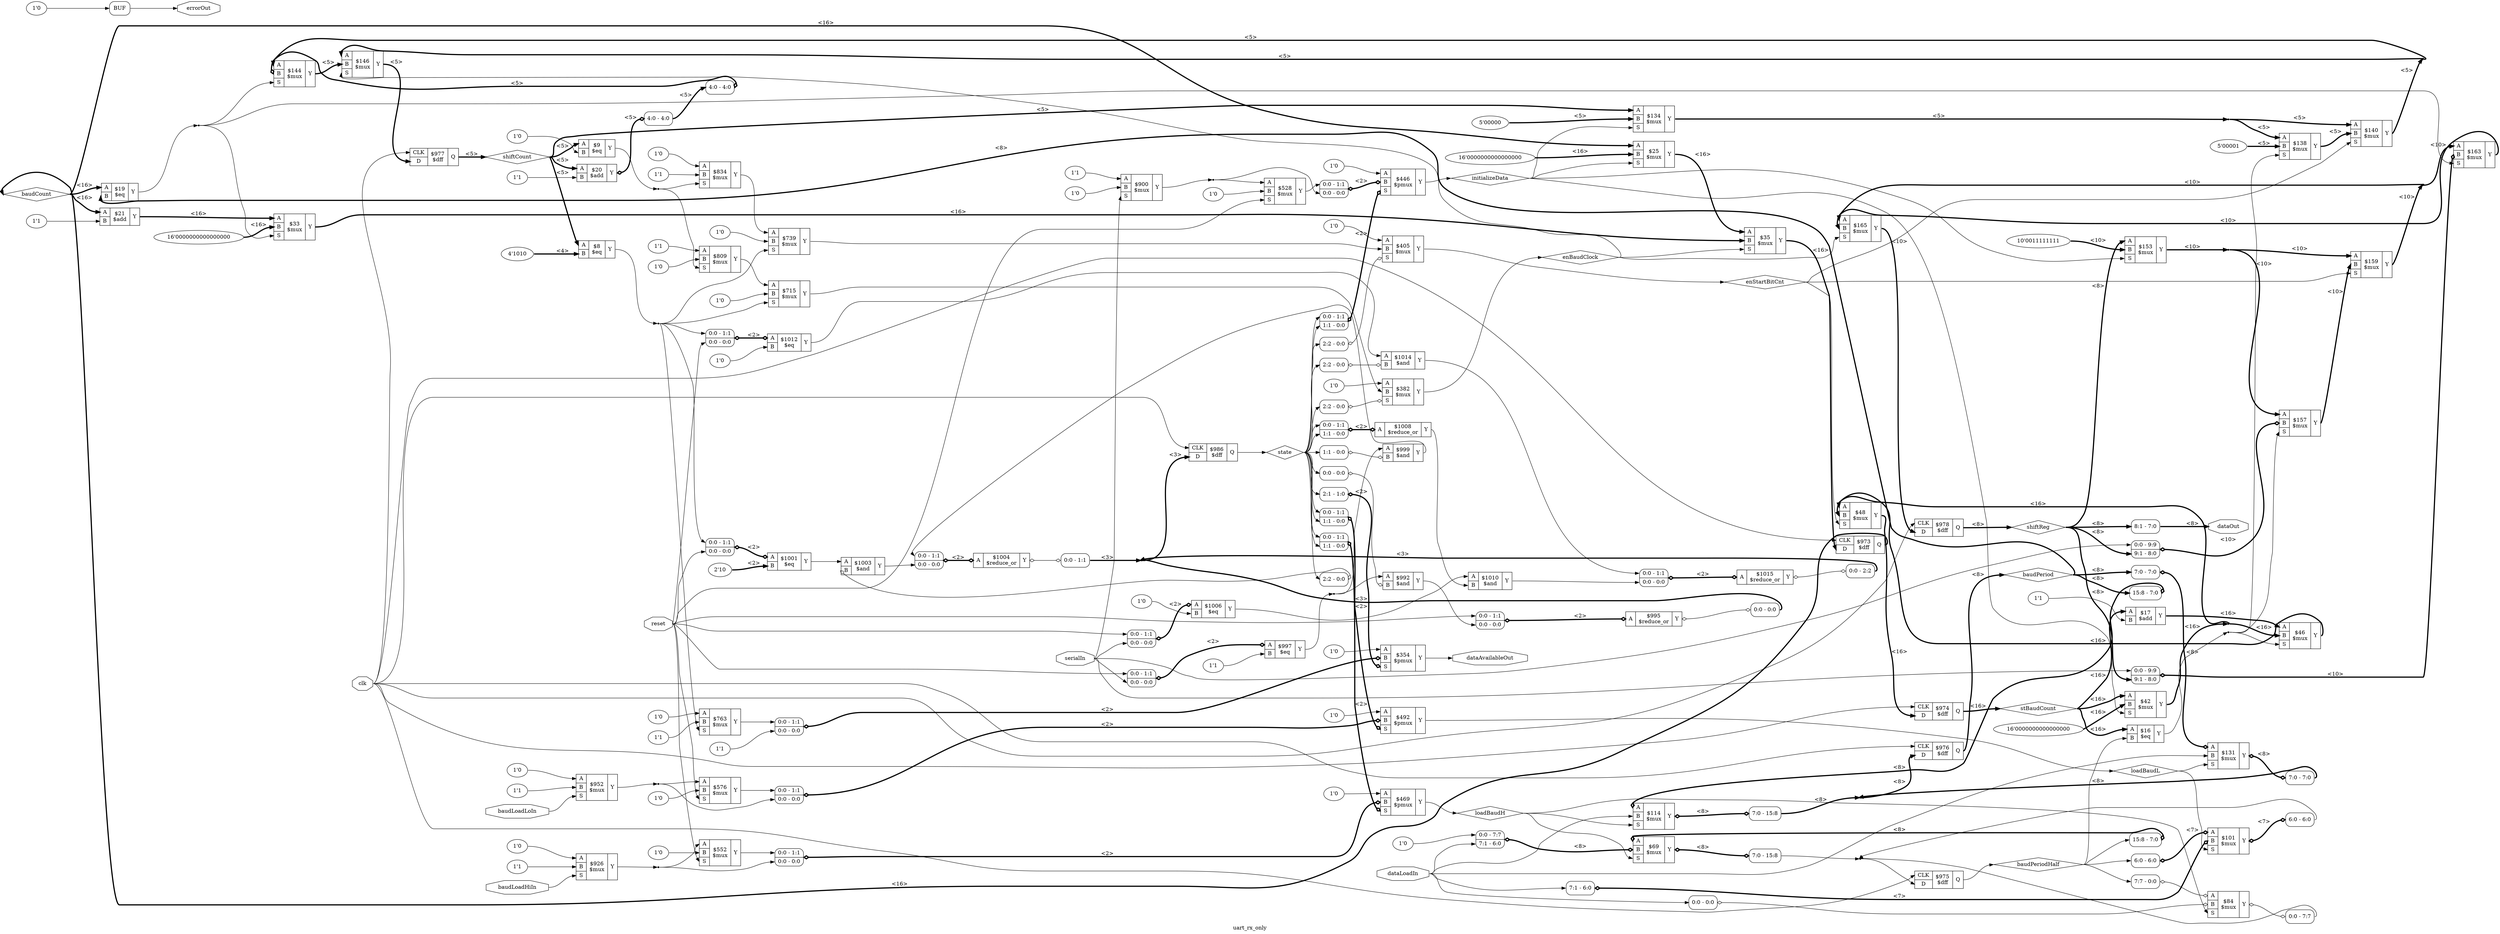 digraph "uart_rx_only" {
label="uart_rx_only";
rankdir="LR";
remincross=true;
n49 [ shape=diamond, label="baudCount", color="black", fontcolor="black" ];
n50 [ shape=octagon, label="baudLoadHiIn", color="black", fontcolor="black" ];
n51 [ shape=octagon, label="baudLoadLoIn", color="black", fontcolor="black" ];
n52 [ shape=diamond, label="baudPeriod", color="black", fontcolor="black" ];
n53 [ shape=diamond, label="baudPeriodHalf", color="black", fontcolor="black" ];
n54 [ shape=octagon, label="clk", color="black", fontcolor="black" ];
n55 [ shape=octagon, label="dataAvailableOut", color="black", fontcolor="black" ];
n56 [ shape=octagon, label="dataLoadIn", color="black", fontcolor="black" ];
n57 [ shape=octagon, label="dataOut", color="black", fontcolor="black" ];
n58 [ shape=diamond, label="enBaudClock", color="black", fontcolor="black" ];
n59 [ shape=diamond, label="enStartBitCnt", color="black", fontcolor="black" ];
n60 [ shape=octagon, label="errorOut", color="black", fontcolor="black" ];
n61 [ shape=diamond, label="initializeData", color="black", fontcolor="black" ];
n62 [ shape=diamond, label="loadBaudH", color="black", fontcolor="black" ];
n63 [ shape=diamond, label="loadBaudL", color="black", fontcolor="black" ];
n64 [ shape=octagon, label="reset", color="black", fontcolor="black" ];
n65 [ shape=octagon, label="serialIn", color="black", fontcolor="black" ];
n66 [ shape=diamond, label="shiftCount", color="black", fontcolor="black" ];
n67 [ shape=diamond, label="shiftReg", color="black", fontcolor="black" ];
n68 [ shape=diamond, label="stBaudCount", color="black", fontcolor="black" ];
n69 [ shape=diamond, label="state", color="black", fontcolor="black" ];
v0 [ label="1'1" ];
c73 [ shape=record, label="{{<p70> A|<p71> B}|$17\n$add|{<p72> Y}}" ];
v1 [ label="1'1" ];
c74 [ shape=record, label="{{<p70> A|<p71> B}|$20\n$add|{<p72> Y}}" ];
x2 [ shape=record, style=rounded, label="<s0> 4:0 - 4:0 " ];
c74:p72:e -> x2:w [arrowhead=odiamond, arrowtail=odiamond, dir=both, color="black", style="setlinewidth(3)", label="<5>"];
v3 [ label="1'1" ];
c75 [ shape=record, label="{{<p70> A|<p71> B}|$21\n$add|{<p72> Y}}" ];
c76 [ shape=record, label="{{<p70> A}|$1008\n$reduce_or|{<p72> Y}}" ];
x4 [ shape=record, style=rounded, label="<s1> 0:0 - 1:1 |<s0> 1:1 - 0:0 " ];
x4:e -> c76:p70:w [arrowhead=odiamond, arrowtail=odiamond, dir=both, color="black", style="setlinewidth(3)", label="<2>"];
c77 [ shape=record, label="{{<p70> A|<p71> B}|$1003\n$and|{<p72> Y}}" ];
x5 [ shape=record, style=rounded, label="<s0> 2:2 - 0:0 " ];
x5:e -> c77:p71:w [arrowhead=odiamond, arrowtail=odiamond, dir=both, color="black", label=""];
c78 [ shape=record, label="{{<p70> A|<p71> B}|$1010\n$and|{<p72> Y}}" ];
c79 [ shape=record, label="{{<p70> A|<p71> B}|$1014\n$and|{<p72> Y}}" ];
x6 [ shape=record, style=rounded, label="<s0> 2:2 - 0:0 " ];
x6:e -> c79:p71:w [arrowhead=odiamond, arrowtail=odiamond, dir=both, color="black", label=""];
c80 [ shape=record, label="{{<p70> A|<p71> B}|$992\n$and|{<p72> Y}}" ];
x7 [ shape=record, style=rounded, label="<s0> 0:0 - 0:0 " ];
x7:e -> c80:p71:w [arrowhead=odiamond, arrowtail=odiamond, dir=both, color="black", label=""];
c81 [ shape=record, label="{{<p70> A|<p71> B}|$999\n$and|{<p72> Y}}" ];
x8 [ shape=record, style=rounded, label="<s0> 1:1 - 0:0 " ];
x8:e -> c81:p71:w [arrowhead=odiamond, arrowtail=odiamond, dir=both, color="black", label=""];
c82 [ shape=record, label="{{<p70> A}|$1004\n$reduce_or|{<p72> Y}}" ];
x9 [ shape=record, style=rounded, label="<s1> 0:0 - 1:1 |<s0> 0:0 - 0:0 " ];
x9:e -> c82:p70:w [arrowhead=odiamond, arrowtail=odiamond, dir=both, color="black", style="setlinewidth(3)", label="<2>"];
x10 [ shape=record, style=rounded, label="<s0> 0:0 - 1:1 " ];
c82:p72:e -> x10:w [arrowhead=odiamond, arrowtail=odiamond, dir=both, color="black", label=""];
c83 [ shape=record, label="{{<p70> A}|$1015\n$reduce_or|{<p72> Y}}" ];
x11 [ shape=record, style=rounded, label="<s1> 0:0 - 1:1 |<s0> 0:0 - 0:0 " ];
x11:e -> c83:p70:w [arrowhead=odiamond, arrowtail=odiamond, dir=both, color="black", style="setlinewidth(3)", label="<2>"];
x12 [ shape=record, style=rounded, label="<s0> 0:0 - 2:2 " ];
c83:p72:e -> x12:w [arrowhead=odiamond, arrowtail=odiamond, dir=both, color="black", label=""];
c84 [ shape=record, label="{{<p70> A}|$995\n$reduce_or|{<p72> Y}}" ];
x13 [ shape=record, style=rounded, label="<s1> 0:0 - 1:1 |<s0> 0:0 - 0:0 " ];
x13:e -> c84:p70:w [arrowhead=odiamond, arrowtail=odiamond, dir=both, color="black", style="setlinewidth(3)", label="<2>"];
x14 [ shape=record, style=rounded, label="<s0> 0:0 - 0:0 " ];
c84:p72:e -> x14:w [arrowhead=odiamond, arrowtail=odiamond, dir=both, color="black", label=""];
c88 [ shape=record, label="{{<p85> CLK|<p86> D}|$986\n$dff|{<p87> Q}}" ];
v16 [ label="2'10" ];
c89 [ shape=record, label="{{<p70> A|<p71> B}|$1001\n$eq|{<p72> Y}}" ];
x15 [ shape=record, style=rounded, label="<s1> 0:0 - 1:1 |<s0> 0:0 - 0:0 " ];
x15:e -> c89:p70:w [arrowhead=odiamond, arrowtail=odiamond, dir=both, color="black", style="setlinewidth(3)", label="<2>"];
v18 [ label="1'0" ];
c90 [ shape=record, label="{{<p70> A|<p71> B}|$1006\n$eq|{<p72> Y}}" ];
x17 [ shape=record, style=rounded, label="<s1> 0:0 - 1:1 |<s0> 0:0 - 0:0 " ];
x17:e -> c90:p70:w [arrowhead=odiamond, arrowtail=odiamond, dir=both, color="black", style="setlinewidth(3)", label="<2>"];
v20 [ label="1'0" ];
c91 [ shape=record, label="{{<p70> A|<p71> B}|$1012\n$eq|{<p72> Y}}" ];
x19 [ shape=record, style=rounded, label="<s1> 0:0 - 1:1 |<s0> 0:0 - 0:0 " ];
x19:e -> c91:p70:w [arrowhead=odiamond, arrowtail=odiamond, dir=both, color="black", style="setlinewidth(3)", label="<2>"];
v22 [ label="1'1" ];
c92 [ shape=record, label="{{<p70> A|<p71> B}|$997\n$eq|{<p72> Y}}" ];
x21 [ shape=record, style=rounded, label="<s1> 0:0 - 1:1 |<s0> 0:0 - 0:0 " ];
x21:e -> c92:p70:w [arrowhead=odiamond, arrowtail=odiamond, dir=both, color="black", style="setlinewidth(3)", label="<2>"];
c93 [ shape=record, label="{{<p70> A|<p71> B}|$16\n$eq|{<p72> Y}}" ];
c94 [ shape=record, label="{{<p70> A|<p71> B}|$19\n$eq|{<p72> Y}}" ];
v23 [ label="4'1010" ];
c95 [ shape=record, label="{{<p70> A|<p71> B}|$8\n$eq|{<p72> Y}}" ];
v24 [ label="1'0" ];
c96 [ shape=record, label="{{<p70> A|<p71> B}|$9\n$eq|{<p72> Y}}" ];
c97 [ shape=record, label="{{<p85> CLK|<p86> D}|$973\n$dff|{<p87> Q}}" ];
c98 [ shape=record, label="{{<p85> CLK|<p86> D}|$974\n$dff|{<p87> Q}}" ];
c99 [ shape=record, label="{{<p85> CLK|<p86> D}|$975\n$dff|{<p87> Q}}" ];
c100 [ shape=record, label="{{<p85> CLK|<p86> D}|$976\n$dff|{<p87> Q}}" ];
c101 [ shape=record, label="{{<p85> CLK|<p86> D}|$977\n$dff|{<p87> Q}}" ];
c102 [ shape=record, label="{{<p85> CLK|<p86> D}|$978\n$dff|{<p87> Q}}" ];
c104 [ shape=record, label="{{<p70> A|<p71> B|<p103> S}|$101\n$mux|{<p72> Y}}" ];
x25 [ shape=record, style=rounded, label="<s0> 6:0 - 6:0 " ];
x25:e -> c104:p70:w [arrowhead=odiamond, arrowtail=odiamond, dir=both, color="black", style="setlinewidth(3)", label="<7>"];
x26 [ shape=record, style=rounded, label="<s0> 7:1 - 6:0 " ];
x26:e -> c104:p71:w [arrowhead=odiamond, arrowtail=odiamond, dir=both, color="black", style="setlinewidth(3)", label="<7>"];
x27 [ shape=record, style=rounded, label="<s0> 6:0 - 6:0 " ];
c104:p72:e -> x27:w [arrowhead=odiamond, arrowtail=odiamond, dir=both, color="black", style="setlinewidth(3)", label="<7>"];
c105 [ shape=record, label="{{<p70> A|<p71> B|<p103> S}|$114\n$mux|{<p72> Y}}" ];
x28 [ shape=record, style=rounded, label="<s0> 15:8 - 7:0 " ];
x28:e -> c105:p70:w [arrowhead=odiamond, arrowtail=odiamond, dir=both, color="black", style="setlinewidth(3)", label="<8>"];
x29 [ shape=record, style=rounded, label="<s0> 7:0 - 15:8 " ];
c105:p72:e -> x29:w [arrowhead=odiamond, arrowtail=odiamond, dir=both, color="black", style="setlinewidth(3)", label="<8>"];
c106 [ shape=record, label="{{<p70> A|<p71> B|<p103> S}|$131\n$mux|{<p72> Y}}" ];
x30 [ shape=record, style=rounded, label="<s0> 7:0 - 7:0 " ];
x30:e -> c106:p70:w [arrowhead=odiamond, arrowtail=odiamond, dir=both, color="black", style="setlinewidth(3)", label="<8>"];
x31 [ shape=record, style=rounded, label="<s0> 7:0 - 7:0 " ];
c106:p72:e -> x31:w [arrowhead=odiamond, arrowtail=odiamond, dir=both, color="black", style="setlinewidth(3)", label="<8>"];
v32 [ label="5'00000" ];
c107 [ shape=record, label="{{<p70> A|<p71> B|<p103> S}|$134\n$mux|{<p72> Y}}" ];
v33 [ label="5'00001" ];
c108 [ shape=record, label="{{<p70> A|<p71> B|<p103> S}|$138\n$mux|{<p72> Y}}" ];
c109 [ shape=record, label="{{<p70> A|<p71> B|<p103> S}|$140\n$mux|{<p72> Y}}" ];
c110 [ shape=record, label="{{<p70> A|<p71> B|<p103> S}|$144\n$mux|{<p72> Y}}" ];
x34 [ shape=record, style=rounded, label="<s0> 4:0 - 4:0 " ];
x34:e -> c110:p71:w [arrowhead=odiamond, arrowtail=odiamond, dir=both, color="black", style="setlinewidth(3)", label="<5>"];
c111 [ shape=record, label="{{<p70> A|<p71> B|<p103> S}|$146\n$mux|{<p72> Y}}" ];
v35 [ label="10'0011111111" ];
c112 [ shape=record, label="{{<p70> A|<p71> B|<p103> S}|$153\n$mux|{<p72> Y}}" ];
c113 [ shape=record, label="{{<p70> A|<p71> B|<p103> S}|$157\n$mux|{<p72> Y}}" ];
x36 [ shape=record, style=rounded, label="<s1> 0:0 - 9:9 |<s0> 9:1 - 8:0 " ];
x36:e -> c113:p71:w [arrowhead=odiamond, arrowtail=odiamond, dir=both, color="black", style="setlinewidth(3)", label="<10>"];
c114 [ shape=record, label="{{<p70> A|<p71> B|<p103> S}|$159\n$mux|{<p72> Y}}" ];
c115 [ shape=record, label="{{<p70> A|<p71> B|<p103> S}|$163\n$mux|{<p72> Y}}" ];
x37 [ shape=record, style=rounded, label="<s1> 0:0 - 9:9 |<s0> 9:1 - 8:0 " ];
x37:e -> c115:p71:w [arrowhead=odiamond, arrowtail=odiamond, dir=both, color="black", style="setlinewidth(3)", label="<10>"];
c116 [ shape=record, label="{{<p70> A|<p71> B|<p103> S}|$165\n$mux|{<p72> Y}}" ];
v38 [ label="16'0000000000000000" ];
c117 [ shape=record, label="{{<p70> A|<p71> B|<p103> S}|$25\n$mux|{<p72> Y}}" ];
v39 [ label="16'0000000000000000" ];
c118 [ shape=record, label="{{<p70> A|<p71> B|<p103> S}|$33\n$mux|{<p72> Y}}" ];
c119 [ shape=record, label="{{<p70> A|<p71> B|<p103> S}|$35\n$mux|{<p72> Y}}" ];
v40 [ label="1'0" ];
v42 [ label="1'1" ];
c120 [ shape=record, label="{{<p70> A|<p71> B|<p103> S}|$354\n$pmux|{<p72> Y}}" ];
x41 [ shape=record, style=rounded, label="<s1> 0:0 - 1:1 |<s0> 0:0 - 0:0 " ];
x41:e -> c120:p71:w [arrowhead=odiamond, arrowtail=odiamond, dir=both, color="black", style="setlinewidth(3)", label="<2>"];
x43 [ shape=record, style=rounded, label="<s0> 2:1 - 1:0 " ];
x43:e -> c120:p103:w [arrowhead=odiamond, arrowtail=odiamond, dir=both, color="black", style="setlinewidth(3)", label="<2>"];
v44 [ label="1'0" ];
c121 [ shape=record, label="{{<p70> A|<p71> B|<p103> S}|$382\n$mux|{<p72> Y}}" ];
x45 [ shape=record, style=rounded, label="<s0> 2:2 - 0:0 " ];
x45:e -> c121:p103:w [arrowhead=odiamond, arrowtail=odiamond, dir=both, color="black", label=""];
v46 [ label="1'0" ];
c122 [ shape=record, label="{{<p70> A|<p71> B|<p103> S}|$405\n$mux|{<p72> Y}}" ];
x47 [ shape=record, style=rounded, label="<s0> 2:2 - 0:0 " ];
x47:e -> c122:p103:w [arrowhead=odiamond, arrowtail=odiamond, dir=both, color="black", label=""];
v48 [ label="16'0000000000000000" ];
c123 [ shape=record, label="{{<p70> A|<p71> B|<p103> S}|$42\n$mux|{<p72> Y}}" ];
v49 [ label="1'0" ];
c124 [ shape=record, label="{{<p70> A|<p71> B|<p103> S}|$446\n$pmux|{<p72> Y}}" ];
x50 [ shape=record, style=rounded, label="<s1> 0:0 - 1:1 |<s0> 0:0 - 0:0 " ];
x50:e -> c124:p71:w [arrowhead=odiamond, arrowtail=odiamond, dir=both, color="black", style="setlinewidth(3)", label="<2>"];
x51 [ shape=record, style=rounded, label="<s1> 0:0 - 1:1 |<s0> 1:1 - 0:0 " ];
x51:e -> c124:p103:w [arrowhead=odiamond, arrowtail=odiamond, dir=both, color="black", style="setlinewidth(3)", label="<2>"];
c125 [ shape=record, label="{{<p70> A|<p71> B|<p103> S}|$46\n$mux|{<p72> Y}}" ];
v52 [ label="1'0" ];
c126 [ shape=record, label="{{<p70> A|<p71> B|<p103> S}|$469\n$pmux|{<p72> Y}}" ];
x53 [ shape=record, style=rounded, label="<s1> 0:0 - 1:1 |<s0> 0:0 - 0:0 " ];
x53:e -> c126:p71:w [arrowhead=odiamond, arrowtail=odiamond, dir=both, color="black", style="setlinewidth(3)", label="<2>"];
x54 [ shape=record, style=rounded, label="<s1> 0:0 - 1:1 |<s0> 1:1 - 0:0 " ];
x54:e -> c126:p103:w [arrowhead=odiamond, arrowtail=odiamond, dir=both, color="black", style="setlinewidth(3)", label="<2>"];
c127 [ shape=record, label="{{<p70> A|<p71> B|<p103> S}|$48\n$mux|{<p72> Y}}" ];
v55 [ label="1'0" ];
c128 [ shape=record, label="{{<p70> A|<p71> B|<p103> S}|$492\n$pmux|{<p72> Y}}" ];
x56 [ shape=record, style=rounded, label="<s1> 0:0 - 1:1 |<s0> 0:0 - 0:0 " ];
x56:e -> c128:p71:w [arrowhead=odiamond, arrowtail=odiamond, dir=both, color="black", style="setlinewidth(3)", label="<2>"];
x57 [ shape=record, style=rounded, label="<s1> 0:0 - 1:1 |<s0> 1:1 - 0:0 " ];
x57:e -> c128:p103:w [arrowhead=odiamond, arrowtail=odiamond, dir=both, color="black", style="setlinewidth(3)", label="<2>"];
v58 [ label="1'0" ];
c129 [ shape=record, label="{{<p70> A|<p71> B|<p103> S}|$528\n$mux|{<p72> Y}}" ];
v59 [ label="1'0" ];
c130 [ shape=record, label="{{<p70> A|<p71> B|<p103> S}|$552\n$mux|{<p72> Y}}" ];
v60 [ label="1'0" ];
c131 [ shape=record, label="{{<p70> A|<p71> B|<p103> S}|$576\n$mux|{<p72> Y}}" ];
v63 [ label="1'0" ];
c132 [ shape=record, label="{{<p70> A|<p71> B|<p103> S}|$69\n$mux|{<p72> Y}}" ];
x61 [ shape=record, style=rounded, label="<s0> 15:8 - 7:0 " ];
x61:e -> c132:p70:w [arrowhead=odiamond, arrowtail=odiamond, dir=both, color="black", style="setlinewidth(3)", label="<8>"];
x62 [ shape=record, style=rounded, label="<s1> 0:0 - 7:7 |<s0> 7:1 - 6:0 " ];
x62:e -> c132:p71:w [arrowhead=odiamond, arrowtail=odiamond, dir=both, color="black", style="setlinewidth(3)", label="<8>"];
x64 [ shape=record, style=rounded, label="<s0> 7:0 - 15:8 " ];
c132:p72:e -> x64:w [arrowhead=odiamond, arrowtail=odiamond, dir=both, color="black", style="setlinewidth(3)", label="<8>"];
v65 [ label="1'0" ];
c133 [ shape=record, label="{{<p70> A|<p71> B|<p103> S}|$715\n$mux|{<p72> Y}}" ];
v66 [ label="1'0" ];
c134 [ shape=record, label="{{<p70> A|<p71> B|<p103> S}|$739\n$mux|{<p72> Y}}" ];
v67 [ label="1'0" ];
v68 [ label="1'1" ];
c135 [ shape=record, label="{{<p70> A|<p71> B|<p103> S}|$763\n$mux|{<p72> Y}}" ];
v69 [ label="1'1" ];
v70 [ label="1'0" ];
c136 [ shape=record, label="{{<p70> A|<p71> B|<p103> S}|$809\n$mux|{<p72> Y}}" ];
v71 [ label="1'0" ];
v72 [ label="1'1" ];
c137 [ shape=record, label="{{<p70> A|<p71> B|<p103> S}|$834\n$mux|{<p72> Y}}" ];
c138 [ shape=record, label="{{<p70> A|<p71> B|<p103> S}|$84\n$mux|{<p72> Y}}" ];
x73 [ shape=record, style=rounded, label="<s0> 7:7 - 0:0 " ];
x73:e -> c138:p70:w [arrowhead=odiamond, arrowtail=odiamond, dir=both, color="black", label=""];
x74 [ shape=record, style=rounded, label="<s0> 0:0 - 0:0 " ];
x74:e -> c138:p71:w [arrowhead=odiamond, arrowtail=odiamond, dir=both, color="black", label=""];
x75 [ shape=record, style=rounded, label="<s0> 0:0 - 7:7 " ];
c138:p72:e -> x75:w [arrowhead=odiamond, arrowtail=odiamond, dir=both, color="black", label=""];
v76 [ label="1'1" ];
v77 [ label="1'0" ];
c139 [ shape=record, label="{{<p70> A|<p71> B|<p103> S}|$900\n$mux|{<p72> Y}}" ];
v78 [ label="1'0" ];
v79 [ label="1'1" ];
c140 [ shape=record, label="{{<p70> A|<p71> B|<p103> S}|$926\n$mux|{<p72> Y}}" ];
v80 [ label="1'0" ];
v81 [ label="1'1" ];
c141 [ shape=record, label="{{<p70> A|<p71> B|<p103> S}|$952\n$mux|{<p72> Y}}" ];
x82 [ shape=record, style=rounded, label="<s0> 8:1 - 7:0 " ];
v83 [ label="1'0" ];
x84 [shape=box, style=rounded, label="BUF"];
c134:p72:e -> c122:p71:w [color="black", label=""];
c129:p72:e -> x50:s1:w [color="black", label=""];
c130:p72:e -> x53:s1:w [color="black", label=""];
c131:p72:e -> x56:s1:w [color="black", label=""];
c136:p72:e -> c133:p70:w [color="black", label=""];
c137:p72:e -> c134:p70:w [color="black", label=""];
n16 [ shape=point ];
c139:p72:e -> n16:w [color="black", label=""];
n16:e -> c129:p70:w [color="black", label=""];
n16:e -> x50:s0:w [color="black", label=""];
n17 [ shape=point ];
c140:p72:e -> n17:w [color="black", label=""];
n17:e -> c130:p70:w [color="black", label=""];
n17:e -> x53:s0:w [color="black", label=""];
n18 [ shape=point ];
c141:p72:e -> n18:w [color="black", label=""];
n18:e -> c131:p70:w [color="black", label=""];
n18:e -> x56:s0:w [color="black", label=""];
c73:p72:e -> c125:p70:w [color="black", style="setlinewidth(3)", label="<16>"];
c119:p72:e -> c97:p86:w [color="black", style="setlinewidth(3)", label="<16>"];
x2:s0:e -> x34:s0:w [color="black", style="setlinewidth(3)", label="<5>"];
c75:p72:e -> c118:p70:w [color="black", style="setlinewidth(3)", label="<16>"];
c76:p72:e -> c78:p71:w [color="black", label=""];
c77:p72:e -> x9:s0:w [color="black", label=""];
c78:p72:e -> x11:s0:w [color="black", label=""];
c79:p72:e -> x11:s1:w [color="black", label=""];
c80:p72:e -> x13:s0:w [color="black", label=""];
c81:p72:e -> x9:s1:w [color="black", label=""];
n28 [ shape=point ];
x10:s0:e -> n28:w [color="black", style="setlinewidth(3)", label="<3>"];
x12:s0:e -> n28:w [color="black", style="setlinewidth(3)", label="<3>"];
x14:s0:e -> n28:w [color="black", style="setlinewidth(3)", label="<3>"];
n28:e -> c88:p86:w [color="black", style="setlinewidth(3)", label="<3>"];
c89:p72:e -> c77:p70:w [color="black", label=""];
n3 [ shape=point ];
x27:s0:e -> n3:w [color="black", label=""];
x64:s0:e -> n3:w [color="black", label=""];
x75:s0:e -> n3:w [color="black", label=""];
n3:e -> c99:p86:w [color="black", label=""];
c90:p72:e -> c78:p70:w [color="black", label=""];
c91:p72:e -> c79:p70:w [color="black", label=""];
n32 [ shape=point ];
c92:p72:e -> n32:w [color="black", label=""];
n32:e -> c80:p70:w [color="black", label=""];
n32:e -> c81:p70:w [color="black", label=""];
n33 [ shape=point ];
c93:p72:e -> n33:w [color="black", label=""];
n33:e -> c108:p103:w [color="black", label=""];
n33:e -> c113:p103:w [color="black", label=""];
n33:e -> c125:p103:w [color="black", label=""];
n34 [ shape=point ];
c94:p72:e -> n34:w [color="black", label=""];
n34:e -> c110:p103:w [color="black", label=""];
n34:e -> c115:p103:w [color="black", label=""];
n34:e -> c118:p103:w [color="black", label=""];
n35 [ shape=point ];
c95:p72:e -> n35:w [color="black", label=""];
n35:e -> c133:p103:w [color="black", label=""];
n35:e -> c134:p103:w [color="black", label=""];
n35:e -> c135:p103:w [color="black", label=""];
n35:e -> x15:s1:w [color="black", label=""];
n35:e -> x19:s1:w [color="black", label=""];
n36 [ shape=point ];
c96:p72:e -> n36:w [color="black", label=""];
n36:e -> c136:p103:w [color="black", label=""];
n36:e -> c137:p103:w [color="black", label=""];
n37 [ shape=point ];
c107:p72:e -> n37:w [color="black", style="setlinewidth(3)", label="<5>"];
n37:e -> c108:p70:w [color="black", style="setlinewidth(3)", label="<5>"];
n37:e -> c109:p70:w [color="black", style="setlinewidth(3)", label="<5>"];
c108:p72:e -> c109:p71:w [color="black", style="setlinewidth(3)", label="<5>"];
n39 [ shape=point ];
c109:p72:e -> n39:w [color="black", style="setlinewidth(3)", label="<5>"];
n39:e -> c110:p70:w [color="black", style="setlinewidth(3)", label="<5>"];
n39:e -> c111:p70:w [color="black", style="setlinewidth(3)", label="<5>"];
n4 [ shape=point ];
x29:s0:e -> n4:w [color="black", style="setlinewidth(3)", label="<8>"];
x31:s0:e -> n4:w [color="black", style="setlinewidth(3)", label="<8>"];
n4:e -> c100:p86:w [color="black", style="setlinewidth(3)", label="<8>"];
c110:p72:e -> c111:p71:w [color="black", style="setlinewidth(3)", label="<5>"];
n41 [ shape=point ];
c112:p72:e -> n41:w [color="black", style="setlinewidth(3)", label="<10>"];
n41:e -> c113:p70:w [color="black", style="setlinewidth(3)", label="<10>"];
n41:e -> c114:p70:w [color="black", style="setlinewidth(3)", label="<10>"];
c113:p72:e -> c114:p71:w [color="black", style="setlinewidth(3)", label="<10>"];
n43 [ shape=point ];
c114:p72:e -> n43:w [color="black", style="setlinewidth(3)", label="<10>"];
n43:e -> c115:p70:w [color="black", style="setlinewidth(3)", label="<10>"];
n43:e -> c116:p70:w [color="black", style="setlinewidth(3)", label="<10>"];
c115:p72:e -> c116:p71:w [color="black", style="setlinewidth(3)", label="<10>"];
c117:p72:e -> c119:p70:w [color="black", style="setlinewidth(3)", label="<16>"];
c118:p72:e -> c119:p71:w [color="black", style="setlinewidth(3)", label="<16>"];
n47 [ shape=point ];
c123:p72:e -> n47:w [color="black", style="setlinewidth(3)", label="<16>"];
n47:e -> c125:p71:w [color="black", style="setlinewidth(3)", label="<16>"];
n47:e -> c127:p70:w [color="black", style="setlinewidth(3)", label="<16>"];
c125:p72:e -> c127:p71:w [color="black", style="setlinewidth(3)", label="<16>"];
c97:p87:e -> n49:w [color="black", style="setlinewidth(3)", label="<16>"];
n49:e -> c117:p70:w [color="black", style="setlinewidth(3)", label="<16>"];
n49:e -> c75:p70:w [color="black", style="setlinewidth(3)", label="<16>"];
n49:e -> c94:p70:w [color="black", style="setlinewidth(3)", label="<16>"];
c111:p72:e -> c101:p86:w [color="black", style="setlinewidth(3)", label="<5>"];
n50:e -> c140:p103:w [color="black", label=""];
n51:e -> c141:p103:w [color="black", label=""];
c100:p87:e -> n52:w [color="black", style="setlinewidth(3)", label="<8>"];
n52:e -> c94:p71:w [color="black", style="setlinewidth(3)", label="<8>"];
n52:e -> x28:s0:w [color="black", style="setlinewidth(3)", label="<8>"];
n52:e -> x30:s0:w [color="black", style="setlinewidth(3)", label="<8>"];
c99:p87:e -> n53:w [color="black", label=""];
n53:e -> c93:p71:w [color="black", label=""];
n53:e -> x25:s0:w [color="black", label=""];
n53:e -> x61:s0:w [color="black", label=""];
n53:e -> x73:s0:w [color="black", label=""];
n54:e -> c100:p85:w [color="black", label=""];
n54:e -> c101:p85:w [color="black", label=""];
n54:e -> c102:p85:w [color="black", label=""];
n54:e -> c88:p85:w [color="black", label=""];
n54:e -> c97:p85:w [color="black", label=""];
n54:e -> c98:p85:w [color="black", label=""];
n54:e -> c99:p85:w [color="black", label=""];
c120:p72:e -> n55:w [color="black", label=""];
n56:e -> c105:p71:w [color="black", label=""];
n56:e -> c106:p71:w [color="black", label=""];
n56:e -> x26:s0:w [color="black", label=""];
n56:e -> x62:s0:w [color="black", label=""];
n56:e -> x74:s0:w [color="black", label=""];
x82:e -> n57:w [color="black", style="setlinewidth(3)", label="<8>"];
c121:p72:e -> n58:w [color="black", label=""];
n58:e -> c111:p103:w [color="black", label=""];
n58:e -> c116:p103:w [color="black", label=""];
n58:e -> c119:p103:w [color="black", label=""];
c122:p72:e -> n59:w [color="black", label=""];
n59:e -> c109:p103:w [color="black", label=""];
n59:e -> c114:p103:w [color="black", label=""];
n59:e -> c127:p103:w [color="black", label=""];
c116:p72:e -> c102:p86:w [color="black", style="setlinewidth(3)", label="<10>"];
x84:e:e -> n60:w [color="black", label=""];
c124:p72:e -> n61:w [color="black", label=""];
n61:e -> c107:p103:w [color="black", label=""];
n61:e -> c112:p103:w [color="black", label=""];
n61:e -> c117:p103:w [color="black", label=""];
n61:e -> c123:p103:w [color="black", label=""];
c126:p72:e -> n62:w [color="black", label=""];
n62:e -> c105:p103:w [color="black", label=""];
n62:e -> c132:p103:w [color="black", label=""];
n62:e -> c138:p103:w [color="black", label=""];
c128:p72:e -> n63:w [color="black", label=""];
n63:e -> c104:p103:w [color="black", label=""];
n63:e -> c106:p103:w [color="black", label=""];
n64:e -> c129:p103:w [color="black", label=""];
n64:e -> c130:p103:w [color="black", label=""];
n64:e -> c131:p103:w [color="black", label=""];
n64:e -> x13:s1:w [color="black", label=""];
n64:e -> x15:s0:w [color="black", label=""];
n64:e -> x17:s1:w [color="black", label=""];
n64:e -> x19:s0:w [color="black", label=""];
n64:e -> x21:s1:w [color="black", label=""];
n65:e -> c139:p103:w [color="black", label=""];
n65:e -> x17:s0:w [color="black", label=""];
n65:e -> x21:s0:w [color="black", label=""];
n65:e -> x36:s1:w [color="black", label=""];
n65:e -> x37:s1:w [color="black", label=""];
c101:p87:e -> n66:w [color="black", style="setlinewidth(3)", label="<5>"];
n66:e -> c107:p70:w [color="black", style="setlinewidth(3)", label="<5>"];
n66:e -> c74:p70:w [color="black", style="setlinewidth(3)", label="<5>"];
n66:e -> c95:p70:w [color="black", style="setlinewidth(3)", label="<5>"];
n66:e -> c96:p70:w [color="black", style="setlinewidth(3)", label="<5>"];
c102:p87:e -> n67:w [color="black", style="setlinewidth(3)", label="<8>"];
n67:e -> c112:p70:w [color="black", style="setlinewidth(3)", label="<8>"];
n67:e -> x36:s0:w [color="black", style="setlinewidth(3)", label="<8>"];
n67:e -> x37:s0:w [color="black", style="setlinewidth(3)", label="<8>"];
n67:e -> x82:s0:w [color="black", style="setlinewidth(3)", label="<8>"];
c98:p87:e -> n68:w [color="black", style="setlinewidth(3)", label="<16>"];
n68:e -> c123:p70:w [color="black", style="setlinewidth(3)", label="<16>"];
n68:e -> c73:p70:w [color="black", style="setlinewidth(3)", label="<16>"];
n68:e -> c93:p70:w [color="black", style="setlinewidth(3)", label="<16>"];
c88:p87:e -> n69:w [color="black", label=""];
n69:e -> x43:s0:w [color="black", label=""];
n69:e -> x45:s0:w [color="black", label=""];
n69:e -> x47:s0:w [color="black", label=""];
n69:e -> x4:s0:w [color="black", label=""];
n69:e -> x4:s1:w [color="black", label=""];
n69:e -> x51:s0:w [color="black", label=""];
n69:e -> x51:s1:w [color="black", label=""];
n69:e -> x54:s0:w [color="black", label=""];
n69:e -> x54:s1:w [color="black", label=""];
n69:e -> x57:s0:w [color="black", label=""];
n69:e -> x57:s1:w [color="black", label=""];
n69:e -> x5:s0:w [color="black", label=""];
n69:e -> x6:s0:w [color="black", label=""];
n69:e -> x7:s0:w [color="black", label=""];
n69:e -> x8:s0:w [color="black", label=""];
c127:p72:e -> c98:p86:w [color="black", style="setlinewidth(3)", label="<16>"];
c135:p72:e -> x41:s1:w [color="black", label=""];
c133:p72:e -> c121:p71:w [color="black", label=""];
v0:e -> c73:p71:w [color="black", label=""];
v1:e -> c74:p71:w [color="black", label=""];
v16:e -> c89:p71:w [color="black", style="setlinewidth(3)", label="<2>"];
v18:e -> c90:p71:w [color="black", label=""];
v20:e -> c91:p71:w [color="black", label=""];
v22:e -> c92:p71:w [color="black", label=""];
v23:e -> c95:p71:w [color="black", style="setlinewidth(3)", label="<4>"];
v24:e -> c96:p71:w [color="black", label=""];
v3:e -> c75:p71:w [color="black", label=""];
v32:e -> c107:p71:w [color="black", style="setlinewidth(3)", label="<5>"];
v33:e -> c108:p71:w [color="black", style="setlinewidth(3)", label="<5>"];
v35:e -> c112:p71:w [color="black", style="setlinewidth(3)", label="<10>"];
v38:e -> c117:p71:w [color="black", style="setlinewidth(3)", label="<16>"];
v39:e -> c118:p71:w [color="black", style="setlinewidth(3)", label="<16>"];
v40:e -> c120:p70:w [color="black", label=""];
v42:e -> x41:s0:w [color="black", label=""];
v44:e -> c121:p70:w [color="black", label=""];
v46:e -> c122:p70:w [color="black", label=""];
v48:e -> c123:p71:w [color="black", style="setlinewidth(3)", label="<16>"];
v49:e -> c124:p70:w [color="black", label=""];
v52:e -> c126:p70:w [color="black", label=""];
v55:e -> c128:p70:w [color="black", label=""];
v58:e -> c129:p71:w [color="black", label=""];
v59:e -> c130:p71:w [color="black", label=""];
v60:e -> c131:p71:w [color="black", label=""];
v63:e -> x62:s1:w [color="black", label=""];
v65:e -> c133:p71:w [color="black", label=""];
v66:e -> c134:p71:w [color="black", label=""];
v67:e -> c135:p70:w [color="black", label=""];
v68:e -> c135:p71:w [color="black", label=""];
v69:e -> c136:p70:w [color="black", label=""];
v70:e -> c136:p71:w [color="black", label=""];
v71:e -> c137:p70:w [color="black", label=""];
v72:e -> c137:p71:w [color="black", label=""];
v76:e -> c139:p70:w [color="black", label=""];
v77:e -> c139:p71:w [color="black", label=""];
v78:e -> c140:p70:w [color="black", label=""];
v79:e -> c140:p71:w [color="black", label=""];
v80:e -> c141:p70:w [color="black", label=""];
v81:e -> c141:p71:w [color="black", label=""];
v83:e -> x84:w:w [color="black", label=""];
}
